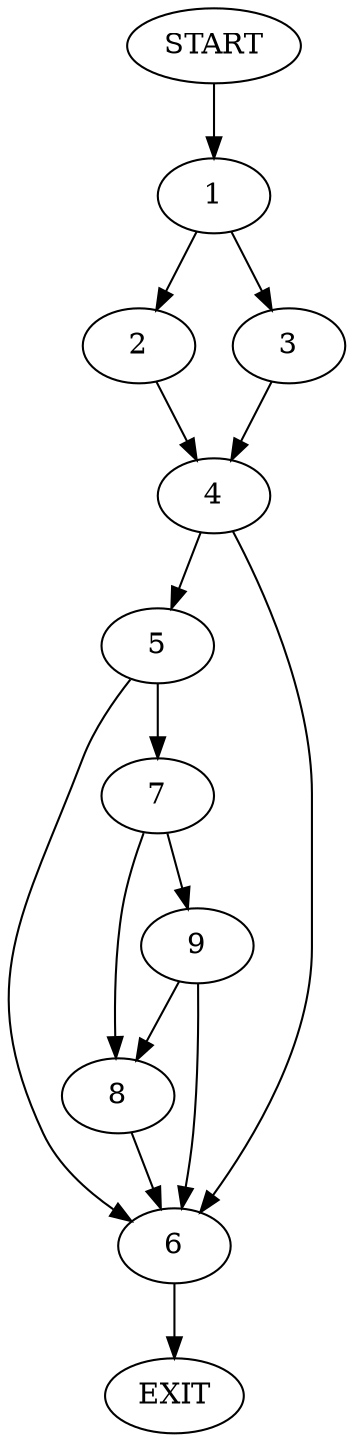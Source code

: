 digraph {
0 [label="START"]
10 [label="EXIT"]
0 -> 1
1 -> 2
1 -> 3
2 -> 4
3 -> 4
4 -> 5
4 -> 6
5 -> 7
5 -> 6
6 -> 10
7 -> 8
7 -> 9
9 -> 8
9 -> 6
8 -> 6
}
